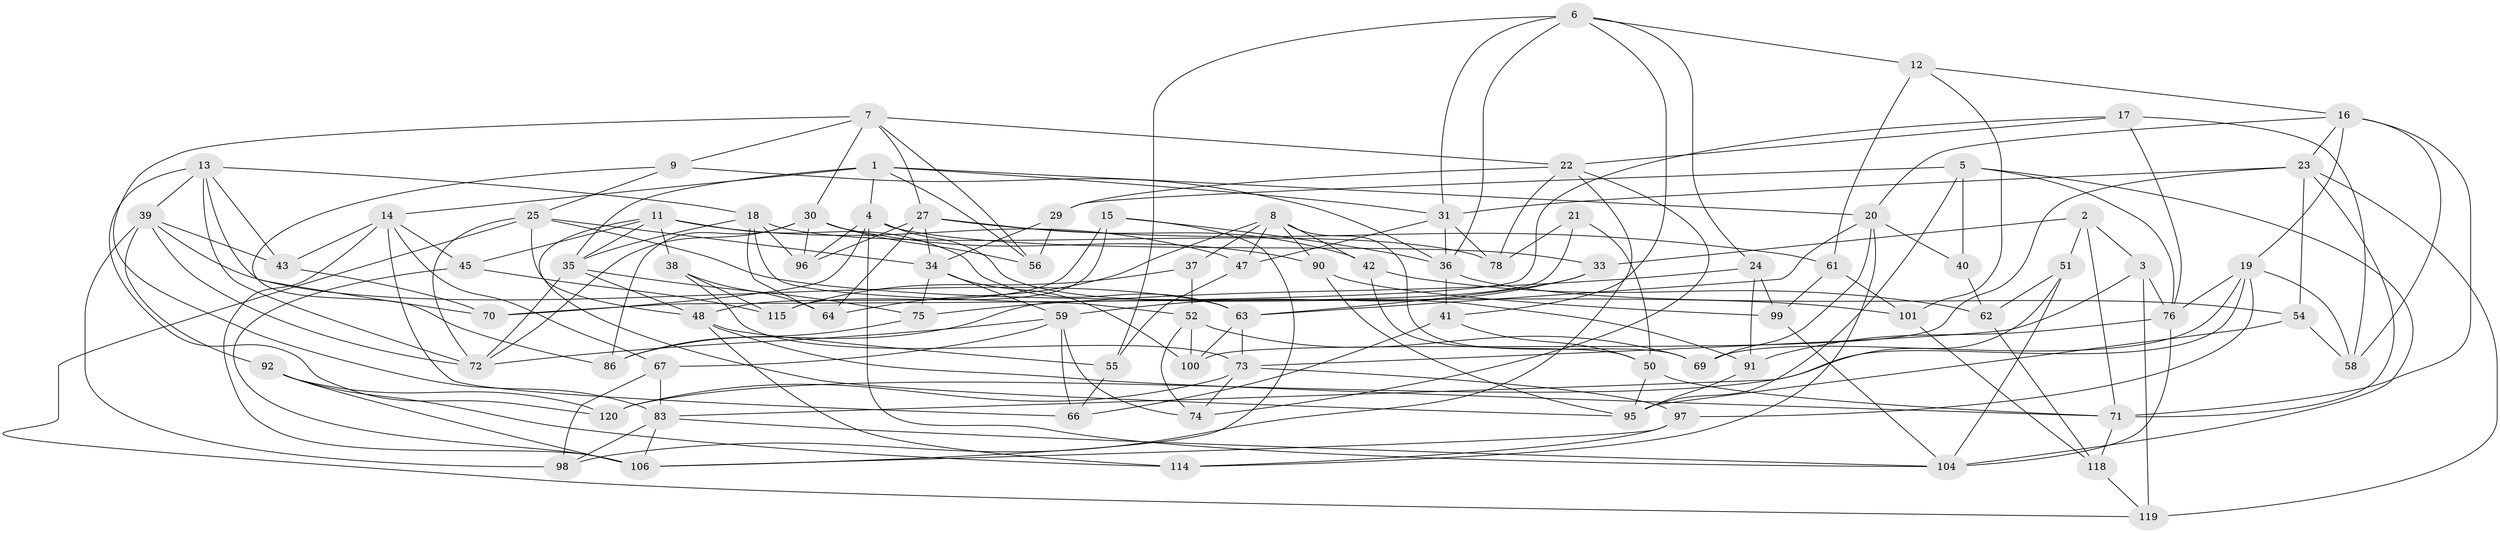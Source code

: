 // original degree distribution, {4: 1.0}
// Generated by graph-tools (version 1.1) at 2025/11/02/27/25 16:11:43]
// undirected, 84 vertices, 201 edges
graph export_dot {
graph [start="1"]
  node [color=gray90,style=filled];
  1 [super="+57"];
  2;
  3;
  4 [super="+107"];
  5 [super="+81"];
  6 [super="+80"];
  7 [super="+60"];
  8 [super="+10"];
  9;
  11 [super="+108"];
  12;
  13 [super="+94"];
  14 [super="+89"];
  15;
  16 [super="+28"];
  17;
  18 [super="+88"];
  19 [super="+26"];
  20 [super="+68"];
  21;
  22 [super="+44"];
  23 [super="+110"];
  24;
  25 [super="+79"];
  27 [super="+65"];
  29;
  30 [super="+87"];
  31 [super="+32"];
  33;
  34 [super="+77"];
  35 [super="+113"];
  36 [super="+49"];
  37;
  38;
  39 [super="+46"];
  40;
  41;
  42;
  43;
  45;
  47;
  48 [super="+85"];
  50 [super="+53"];
  51;
  52 [super="+93"];
  54;
  55;
  56;
  58;
  59 [super="+105"];
  61;
  62;
  63 [super="+103"];
  64;
  66;
  67;
  69;
  70;
  71 [super="+82"];
  72 [super="+84"];
  73 [super="+109"];
  74;
  75;
  76 [super="+116"];
  78;
  83 [super="+102"];
  86;
  90;
  91;
  92;
  95 [super="+112"];
  96;
  97;
  98;
  99;
  100;
  101;
  104 [super="+117"];
  106 [super="+111"];
  114;
  115;
  118;
  119;
  120;
  1 -- 14;
  1 -- 56;
  1 -- 4;
  1 -- 35;
  1 -- 20;
  1 -- 31;
  2 -- 51;
  2 -- 3;
  2 -- 71;
  2 -- 33;
  3 -- 119;
  3 -- 73;
  3 -- 76;
  4 -- 96;
  4 -- 33;
  4 -- 91;
  4 -- 70;
  4 -- 104;
  5 -- 40 [weight=2];
  5 -- 29;
  5 -- 104;
  5 -- 76;
  5 -- 95;
  6 -- 36;
  6 -- 24;
  6 -- 12;
  6 -- 41;
  6 -- 55;
  6 -- 31;
  7 -- 30;
  7 -- 9;
  7 -- 83;
  7 -- 56;
  7 -- 27;
  7 -- 22;
  8 -- 37;
  8 -- 64;
  8 -- 90;
  8 -- 42;
  8 -- 69;
  8 -- 47;
  9 -- 25;
  9 -- 86;
  9 -- 36;
  11 -- 47;
  11 -- 45;
  11 -- 38;
  11 -- 35;
  11 -- 95;
  11 -- 63;
  12 -- 16;
  12 -- 101;
  12 -- 61;
  13 -- 72;
  13 -- 43;
  13 -- 70;
  13 -- 120;
  13 -- 18;
  13 -- 39;
  14 -- 66;
  14 -- 67;
  14 -- 43;
  14 -- 45;
  14 -- 106;
  15 -- 115;
  15 -- 48;
  15 -- 36;
  15 -- 106;
  16 -- 19;
  16 -- 23;
  16 -- 58;
  16 -- 71;
  16 -- 20;
  17 -- 22;
  17 -- 70;
  17 -- 58;
  17 -- 76;
  18 -- 64;
  18 -- 96;
  18 -- 52;
  18 -- 78;
  18 -- 35;
  19 -- 97;
  19 -- 120;
  19 -- 58;
  19 -- 76;
  19 -- 69;
  20 -- 69;
  20 -- 114;
  20 -- 40;
  20 -- 63;
  21 -- 50 [weight=2];
  21 -- 78;
  21 -- 86;
  22 -- 78;
  22 -- 98;
  22 -- 74;
  22 -- 29;
  23 -- 54;
  23 -- 100;
  23 -- 119;
  23 -- 31;
  23 -- 71;
  24 -- 99;
  24 -- 91;
  24 -- 75;
  25 -- 101;
  25 -- 34;
  25 -- 72;
  25 -- 48;
  25 -- 119;
  27 -- 61;
  27 -- 96;
  27 -- 64;
  27 -- 34;
  27 -- 42;
  29 -- 56;
  29 -- 34;
  30 -- 86;
  30 -- 96;
  30 -- 56;
  30 -- 90;
  30 -- 72;
  31 -- 78;
  31 -- 47;
  31 -- 36;
  33 -- 59;
  33 -- 63;
  34 -- 100;
  34 -- 75;
  34 -- 59;
  35 -- 75;
  35 -- 72;
  35 -- 48;
  36 -- 41;
  36 -- 54;
  37 -- 52 [weight=2];
  37 -- 115;
  38 -- 64;
  38 -- 73;
  38 -- 115;
  39 -- 92;
  39 -- 63;
  39 -- 72;
  39 -- 98;
  39 -- 43;
  40 -- 62;
  41 -- 66;
  41 -- 50;
  42 -- 62;
  42 -- 50;
  43 -- 70;
  45 -- 106;
  45 -- 115;
  47 -- 55;
  48 -- 114;
  48 -- 55;
  48 -- 71;
  50 -- 95;
  50 -- 71;
  51 -- 83;
  51 -- 62;
  51 -- 104;
  52 -- 69;
  52 -- 100;
  52 -- 74;
  54 -- 58;
  54 -- 95;
  55 -- 66;
  59 -- 67;
  59 -- 72;
  59 -- 66;
  59 -- 74;
  61 -- 99;
  61 -- 101;
  62 -- 118;
  63 -- 100;
  63 -- 73;
  67 -- 98;
  67 -- 83;
  71 -- 118;
  73 -- 120;
  73 -- 74;
  73 -- 97;
  75 -- 86;
  76 -- 104;
  76 -- 91;
  83 -- 98;
  83 -- 104;
  83 -- 106;
  90 -- 99;
  90 -- 95;
  91 -- 95;
  92 -- 120;
  92 -- 106;
  92 -- 114;
  97 -- 114;
  97 -- 106;
  99 -- 104;
  101 -- 118;
  118 -- 119;
}
